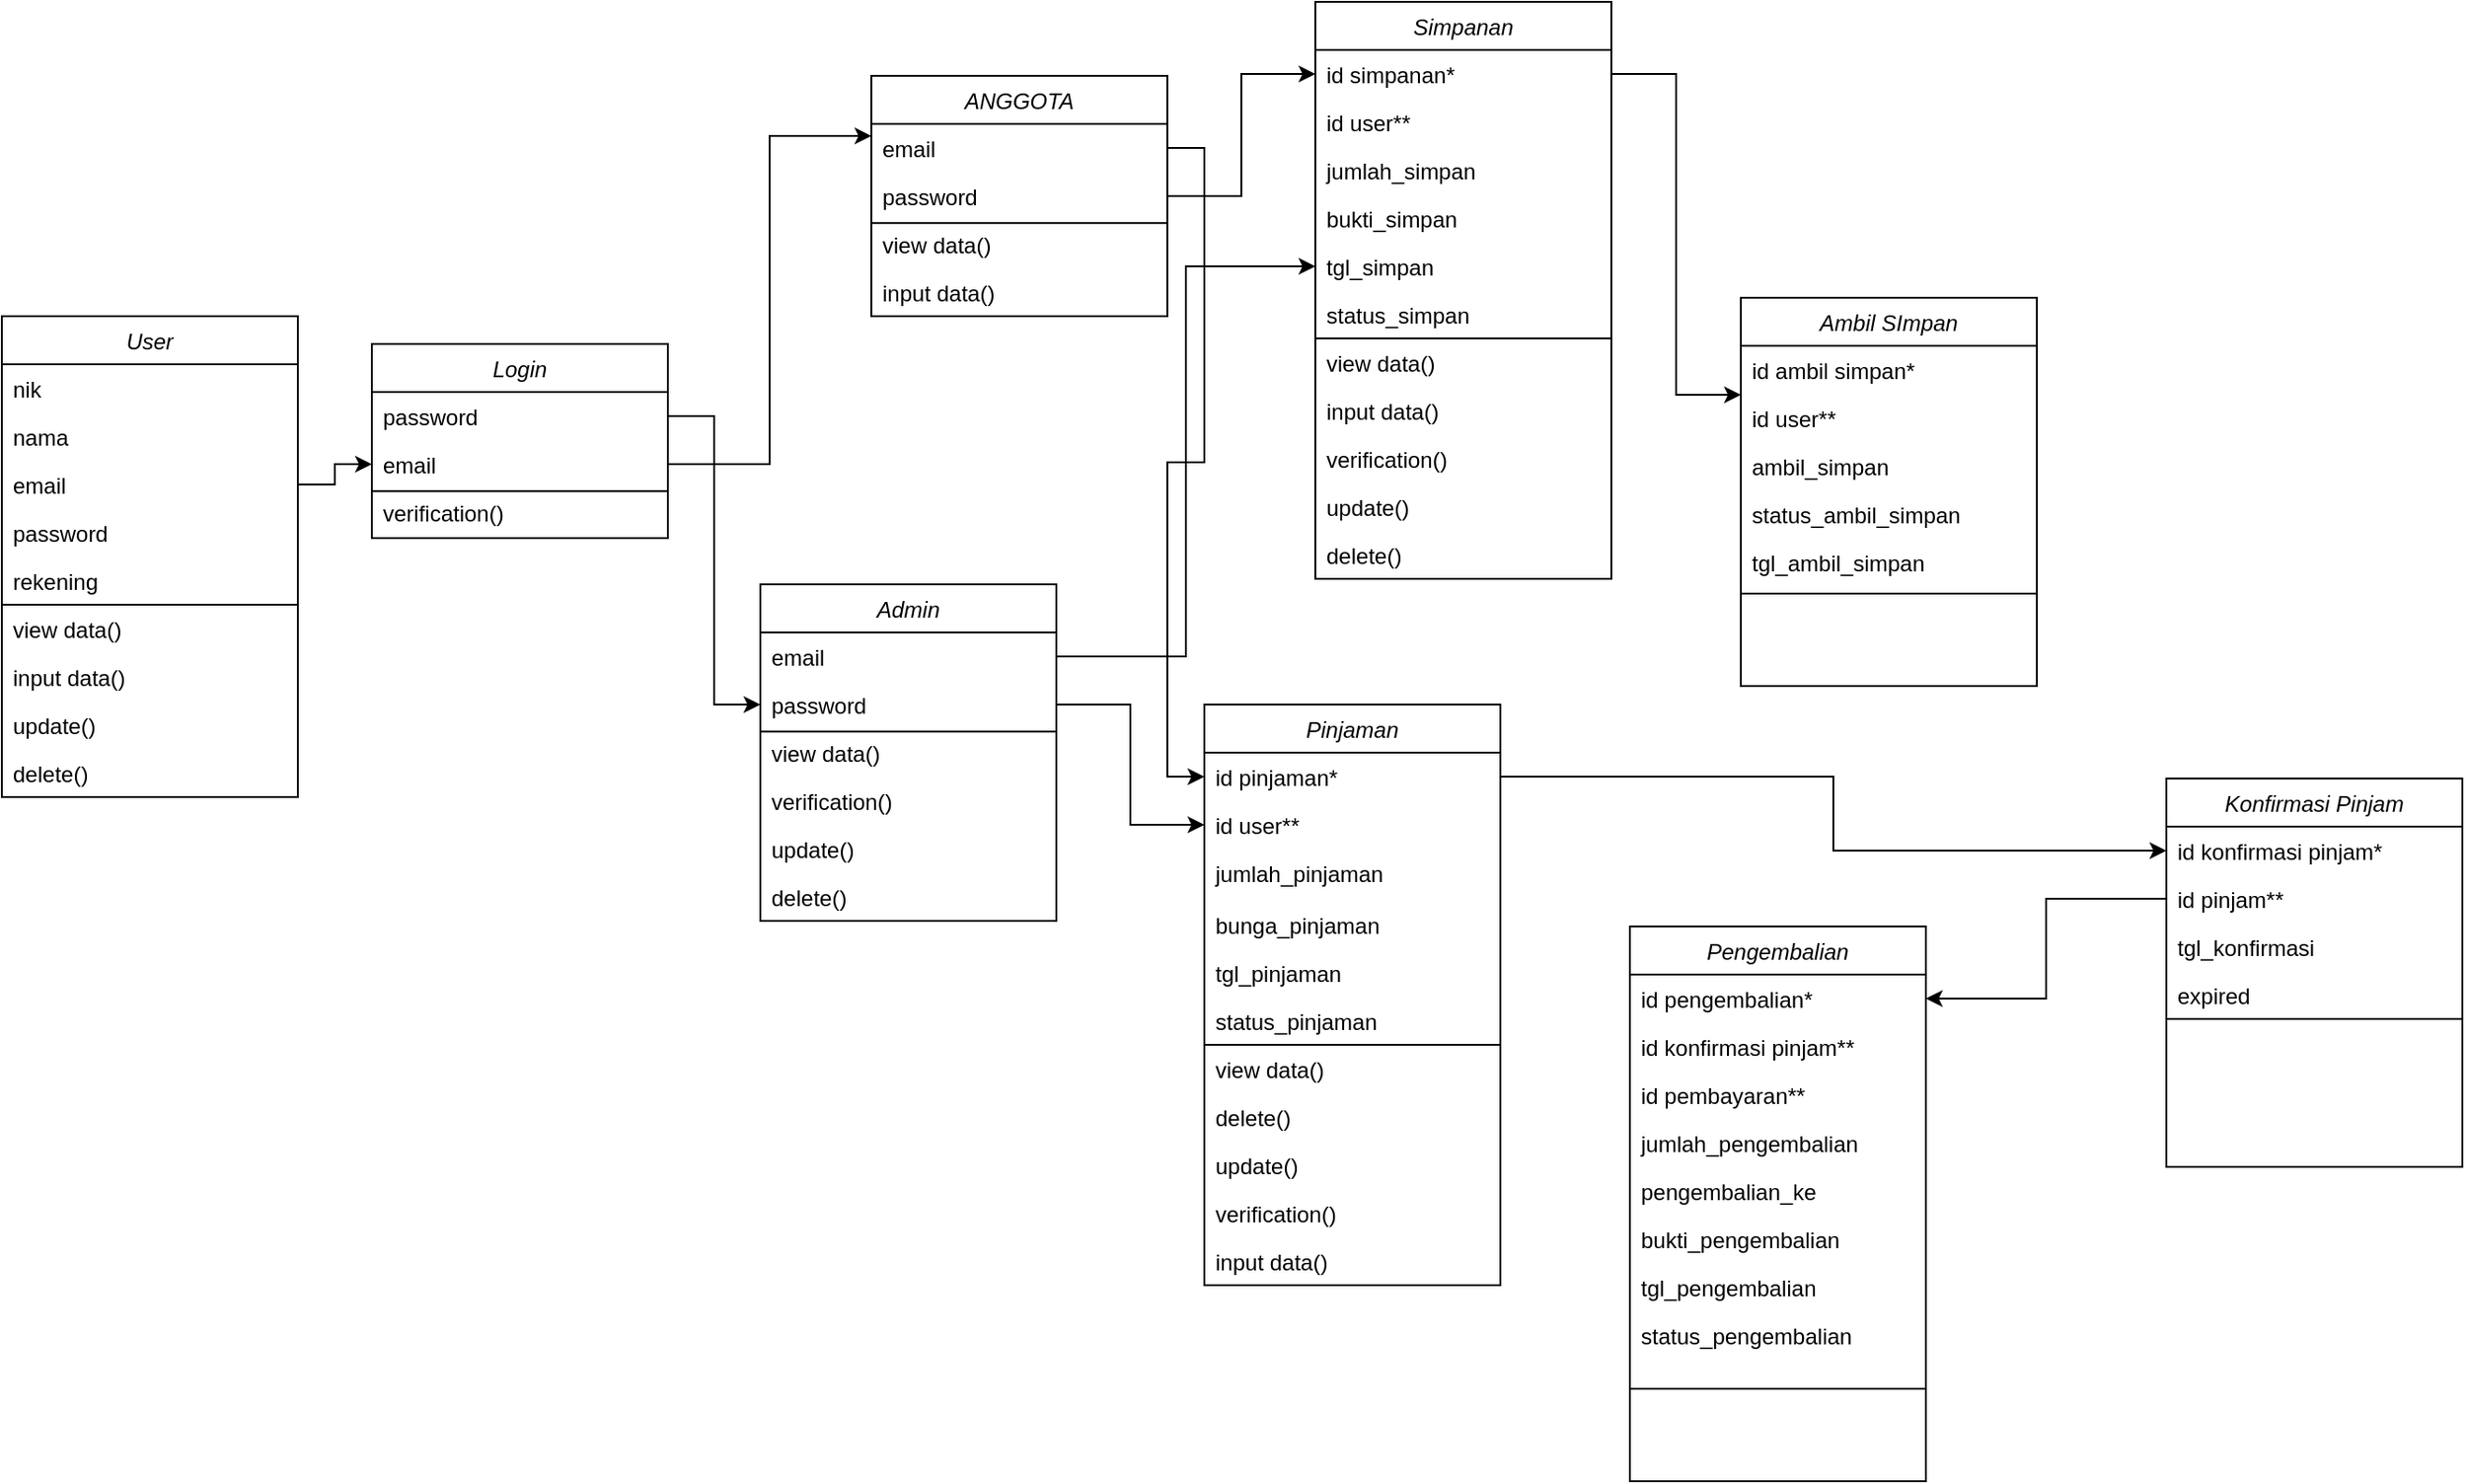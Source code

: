 <mxfile version="20.8.11" type="device"><diagram id="C5RBs43oDa-KdzZeNtuy" name="Page-1"><mxGraphModel dx="1313" dy="686" grid="1" gridSize="10" guides="1" tooltips="1" connect="1" arrows="1" fold="1" page="1" pageScale="1" pageWidth="1654" pageHeight="1169" math="0" shadow="0"><root><mxCell id="WIyWlLk6GJQsqaUBKTNV-0"/><mxCell id="WIyWlLk6GJQsqaUBKTNV-1" parent="WIyWlLk6GJQsqaUBKTNV-0"/><mxCell id="zkfFHV4jXpPFQw0GAbJ--0" value="User" style="swimlane;fontStyle=2;align=center;verticalAlign=top;childLayout=stackLayout;horizontal=1;startSize=26;horizontalStack=0;resizeParent=1;resizeLast=0;collapsible=1;marginBottom=0;rounded=0;shadow=0;strokeWidth=1;" parent="WIyWlLk6GJQsqaUBKTNV-1" vertex="1"><mxGeometry y="360" width="160" height="260" as="geometry"><mxRectangle x="230" y="140" width="160" height="26" as="alternateBounds"/></mxGeometry></mxCell><mxCell id="VLdopKVM06gH8UVgcK-c-3" value="nik" style="text;align=left;verticalAlign=top;spacingLeft=4;spacingRight=4;overflow=hidden;rotatable=0;points=[[0,0.5],[1,0.5]];portConstraint=eastwest;" parent="zkfFHV4jXpPFQw0GAbJ--0" vertex="1"><mxGeometry y="26" width="160" height="26" as="geometry"/></mxCell><mxCell id="zkfFHV4jXpPFQw0GAbJ--1" value="nama" style="text;align=left;verticalAlign=top;spacingLeft=4;spacingRight=4;overflow=hidden;rotatable=0;points=[[0,0.5],[1,0.5]];portConstraint=eastwest;" parent="zkfFHV4jXpPFQw0GAbJ--0" vertex="1"><mxGeometry y="52" width="160" height="26" as="geometry"/></mxCell><mxCell id="zkfFHV4jXpPFQw0GAbJ--2" value="email" style="text;align=left;verticalAlign=top;spacingLeft=4;spacingRight=4;overflow=hidden;rotatable=0;points=[[0,0.5],[1,0.5]];portConstraint=eastwest;rounded=0;shadow=0;html=0;" parent="zkfFHV4jXpPFQw0GAbJ--0" vertex="1"><mxGeometry y="78" width="160" height="26" as="geometry"/></mxCell><mxCell id="zkfFHV4jXpPFQw0GAbJ--3" value="password" style="text;align=left;verticalAlign=top;spacingLeft=4;spacingRight=4;overflow=hidden;rotatable=0;points=[[0,0.5],[1,0.5]];portConstraint=eastwest;rounded=0;shadow=0;html=0;" parent="zkfFHV4jXpPFQw0GAbJ--0" vertex="1"><mxGeometry y="104" width="160" height="26" as="geometry"/></mxCell><mxCell id="VLdopKVM06gH8UVgcK-c-1" value="rekening" style="text;align=left;verticalAlign=top;spacingLeft=4;spacingRight=4;overflow=hidden;rotatable=0;points=[[0,0.5],[1,0.5]];portConstraint=eastwest;rounded=0;shadow=0;html=0;" parent="zkfFHV4jXpPFQw0GAbJ--0" vertex="1"><mxGeometry y="130" width="160" height="26" as="geometry"/></mxCell><mxCell id="VLdopKVM06gH8UVgcK-c-11" value="" style="endArrow=none;html=1;rounded=0;" parent="zkfFHV4jXpPFQw0GAbJ--0" edge="1"><mxGeometry width="50" height="50" relative="1" as="geometry"><mxPoint y="156.0" as="sourcePoint"/><mxPoint x="160" y="156.0" as="targetPoint"/></mxGeometry></mxCell><mxCell id="Lr2jedDzdBP250Iy9jHm-0" value="view data()" style="text;align=left;verticalAlign=top;spacingLeft=4;spacingRight=4;overflow=hidden;rotatable=0;points=[[0,0.5],[1,0.5]];portConstraint=eastwest;rounded=0;shadow=0;html=0;" vertex="1" parent="zkfFHV4jXpPFQw0GAbJ--0"><mxGeometry y="156" width="160" height="26" as="geometry"/></mxCell><mxCell id="Lr2jedDzdBP250Iy9jHm-1" value="input data()" style="text;align=left;verticalAlign=top;spacingLeft=4;spacingRight=4;overflow=hidden;rotatable=0;points=[[0,0.5],[1,0.5]];portConstraint=eastwest;rounded=0;shadow=0;html=0;" vertex="1" parent="zkfFHV4jXpPFQw0GAbJ--0"><mxGeometry y="182" width="160" height="26" as="geometry"/></mxCell><mxCell id="Lr2jedDzdBP250Iy9jHm-2" value="update()" style="text;align=left;verticalAlign=top;spacingLeft=4;spacingRight=4;overflow=hidden;rotatable=0;points=[[0,0.5],[1,0.5]];portConstraint=eastwest;rounded=0;shadow=0;html=0;" vertex="1" parent="zkfFHV4jXpPFQw0GAbJ--0"><mxGeometry y="208" width="160" height="26" as="geometry"/></mxCell><mxCell id="Lr2jedDzdBP250Iy9jHm-5" value="delete()" style="text;align=left;verticalAlign=top;spacingLeft=4;spacingRight=4;overflow=hidden;rotatable=0;points=[[0,0.5],[1,0.5]];portConstraint=eastwest;rounded=0;shadow=0;html=0;" vertex="1" parent="zkfFHV4jXpPFQw0GAbJ--0"><mxGeometry y="234" width="160" height="26" as="geometry"/></mxCell><mxCell id="VLdopKVM06gH8UVgcK-c-4" value="Admin" style="swimlane;fontStyle=2;align=center;verticalAlign=top;childLayout=stackLayout;horizontal=1;startSize=26;horizontalStack=0;resizeParent=1;resizeLast=0;collapsible=1;marginBottom=0;rounded=0;shadow=0;strokeWidth=1;" parent="WIyWlLk6GJQsqaUBKTNV-1" vertex="1"><mxGeometry x="410" y="505" width="160" height="182" as="geometry"><mxRectangle x="230" y="140" width="160" height="26" as="alternateBounds"/></mxGeometry></mxCell><mxCell id="VLdopKVM06gH8UVgcK-c-7" value="email" style="text;align=left;verticalAlign=top;spacingLeft=4;spacingRight=4;overflow=hidden;rotatable=0;points=[[0,0.5],[1,0.5]];portConstraint=eastwest;rounded=0;shadow=0;html=0;" parent="VLdopKVM06gH8UVgcK-c-4" vertex="1"><mxGeometry y="26" width="160" height="26" as="geometry"/></mxCell><mxCell id="VLdopKVM06gH8UVgcK-c-8" value="password" style="text;align=left;verticalAlign=top;spacingLeft=4;spacingRight=4;overflow=hidden;rotatable=0;points=[[0,0.5],[1,0.5]];portConstraint=eastwest;rounded=0;shadow=0;html=0;" parent="VLdopKVM06gH8UVgcK-c-4" vertex="1"><mxGeometry y="52" width="160" height="26" as="geometry"/></mxCell><mxCell id="VLdopKVM06gH8UVgcK-c-10" value="" style="endArrow=none;html=1;rounded=0;" parent="VLdopKVM06gH8UVgcK-c-4" edge="1"><mxGeometry width="50" height="50" relative="1" as="geometry"><mxPoint y="79.57" as="sourcePoint"/><mxPoint x="160" y="79.57" as="targetPoint"/></mxGeometry></mxCell><mxCell id="Lr2jedDzdBP250Iy9jHm-8" value="view data()" style="text;align=left;verticalAlign=top;spacingLeft=4;spacingRight=4;overflow=hidden;rotatable=0;points=[[0,0.5],[1,0.5]];portConstraint=eastwest;rounded=0;shadow=0;html=0;" vertex="1" parent="VLdopKVM06gH8UVgcK-c-4"><mxGeometry y="78" width="160" height="26" as="geometry"/></mxCell><mxCell id="Lr2jedDzdBP250Iy9jHm-11" value="verification()" style="text;align=left;verticalAlign=top;spacingLeft=4;spacingRight=4;overflow=hidden;rotatable=0;points=[[0,0.5],[1,0.5]];portConstraint=eastwest;rounded=0;shadow=0;html=0;" vertex="1" parent="VLdopKVM06gH8UVgcK-c-4"><mxGeometry y="104" width="160" height="26" as="geometry"/></mxCell><mxCell id="Lr2jedDzdBP250Iy9jHm-9" value="update()" style="text;align=left;verticalAlign=top;spacingLeft=4;spacingRight=4;overflow=hidden;rotatable=0;points=[[0,0.5],[1,0.5]];portConstraint=eastwest;rounded=0;shadow=0;html=0;" vertex="1" parent="VLdopKVM06gH8UVgcK-c-4"><mxGeometry y="130" width="160" height="26" as="geometry"/></mxCell><mxCell id="Lr2jedDzdBP250Iy9jHm-10" value="delete()" style="text;align=left;verticalAlign=top;spacingLeft=4;spacingRight=4;overflow=hidden;rotatable=0;points=[[0,0.5],[1,0.5]];portConstraint=eastwest;rounded=0;shadow=0;html=0;" vertex="1" parent="VLdopKVM06gH8UVgcK-c-4"><mxGeometry y="156" width="160" height="26" as="geometry"/></mxCell><mxCell id="VLdopKVM06gH8UVgcK-c-12" value="Simpanan" style="swimlane;fontStyle=2;align=center;verticalAlign=top;childLayout=stackLayout;horizontal=1;startSize=26;horizontalStack=0;resizeParent=1;resizeLast=0;collapsible=1;marginBottom=0;rounded=0;shadow=0;strokeWidth=1;" parent="WIyWlLk6GJQsqaUBKTNV-1" vertex="1"><mxGeometry x="710" y="190" width="160" height="312" as="geometry"><mxRectangle x="230" y="140" width="160" height="26" as="alternateBounds"/></mxGeometry></mxCell><mxCell id="VLdopKVM06gH8UVgcK-c-13" value="id simpanan*" style="text;align=left;verticalAlign=top;spacingLeft=4;spacingRight=4;overflow=hidden;rotatable=0;points=[[0,0.5],[1,0.5]];portConstraint=eastwest;" parent="VLdopKVM06gH8UVgcK-c-12" vertex="1"><mxGeometry y="26" width="160" height="26" as="geometry"/></mxCell><mxCell id="VLdopKVM06gH8UVgcK-c-44" value="id user**" style="text;align=left;verticalAlign=top;spacingLeft=4;spacingRight=4;overflow=hidden;rotatable=0;points=[[0,0.5],[1,0.5]];portConstraint=eastwest;rounded=0;shadow=0;html=0;" parent="VLdopKVM06gH8UVgcK-c-12" vertex="1"><mxGeometry y="52" width="160" height="26" as="geometry"/></mxCell><mxCell id="VLdopKVM06gH8UVgcK-c-14" value="jumlah_simpan" style="text;align=left;verticalAlign=top;spacingLeft=4;spacingRight=4;overflow=hidden;rotatable=0;points=[[0,0.5],[1,0.5]];portConstraint=eastwest;" parent="VLdopKVM06gH8UVgcK-c-12" vertex="1"><mxGeometry y="78" width="160" height="26" as="geometry"/></mxCell><mxCell id="VLdopKVM06gH8UVgcK-c-16" value="bukti_simpan" style="text;align=left;verticalAlign=top;spacingLeft=4;spacingRight=4;overflow=hidden;rotatable=0;points=[[0,0.5],[1,0.5]];portConstraint=eastwest;rounded=0;shadow=0;html=0;" parent="VLdopKVM06gH8UVgcK-c-12" vertex="1"><mxGeometry y="104" width="160" height="26" as="geometry"/></mxCell><mxCell id="VLdopKVM06gH8UVgcK-c-15" value="tgl_simpan" style="text;align=left;verticalAlign=top;spacingLeft=4;spacingRight=4;overflow=hidden;rotatable=0;points=[[0,0.5],[1,0.5]];portConstraint=eastwest;rounded=0;shadow=0;html=0;" parent="VLdopKVM06gH8UVgcK-c-12" vertex="1"><mxGeometry y="130" width="160" height="26" as="geometry"/></mxCell><mxCell id="VLdopKVM06gH8UVgcK-c-17" value="status_simpan" style="text;align=left;verticalAlign=top;spacingLeft=4;spacingRight=4;overflow=hidden;rotatable=0;points=[[0,0.5],[1,0.5]];portConstraint=eastwest;rounded=0;shadow=0;html=0;" parent="VLdopKVM06gH8UVgcK-c-12" vertex="1"><mxGeometry y="156" width="160" height="26" as="geometry"/></mxCell><mxCell id="VLdopKVM06gH8UVgcK-c-54" value="" style="endArrow=none;html=1;rounded=0;" parent="VLdopKVM06gH8UVgcK-c-12" edge="1"><mxGeometry width="50" height="50" relative="1" as="geometry"><mxPoint y="182" as="sourcePoint"/><mxPoint x="160" y="182" as="targetPoint"/></mxGeometry></mxCell><mxCell id="Lr2jedDzdBP250Iy9jHm-12" value="view data()" style="text;align=left;verticalAlign=top;spacingLeft=4;spacingRight=4;overflow=hidden;rotatable=0;points=[[0,0.5],[1,0.5]];portConstraint=eastwest;rounded=0;shadow=0;html=0;" vertex="1" parent="VLdopKVM06gH8UVgcK-c-12"><mxGeometry y="182" width="160" height="26" as="geometry"/></mxCell><mxCell id="Lr2jedDzdBP250Iy9jHm-13" value="input data()" style="text;align=left;verticalAlign=top;spacingLeft=4;spacingRight=4;overflow=hidden;rotatable=0;points=[[0,0.5],[1,0.5]];portConstraint=eastwest;rounded=0;shadow=0;html=0;" vertex="1" parent="VLdopKVM06gH8UVgcK-c-12"><mxGeometry y="208" width="160" height="26" as="geometry"/></mxCell><mxCell id="Lr2jedDzdBP250Iy9jHm-14" value="verification()" style="text;align=left;verticalAlign=top;spacingLeft=4;spacingRight=4;overflow=hidden;rotatable=0;points=[[0,0.5],[1,0.5]];portConstraint=eastwest;rounded=0;shadow=0;html=0;" vertex="1" parent="VLdopKVM06gH8UVgcK-c-12"><mxGeometry y="234" width="160" height="26" as="geometry"/></mxCell><mxCell id="Lr2jedDzdBP250Iy9jHm-15" value="update()" style="text;align=left;verticalAlign=top;spacingLeft=4;spacingRight=4;overflow=hidden;rotatable=0;points=[[0,0.5],[1,0.5]];portConstraint=eastwest;rounded=0;shadow=0;html=0;" vertex="1" parent="VLdopKVM06gH8UVgcK-c-12"><mxGeometry y="260" width="160" height="26" as="geometry"/></mxCell><mxCell id="Lr2jedDzdBP250Iy9jHm-16" value="delete()" style="text;align=left;verticalAlign=top;spacingLeft=4;spacingRight=4;overflow=hidden;rotatable=0;points=[[0,0.5],[1,0.5]];portConstraint=eastwest;rounded=0;shadow=0;html=0;" vertex="1" parent="VLdopKVM06gH8UVgcK-c-12"><mxGeometry y="286" width="160" height="26" as="geometry"/></mxCell><mxCell id="VLdopKVM06gH8UVgcK-c-19" value="Pinjaman" style="swimlane;fontStyle=2;align=center;verticalAlign=top;childLayout=stackLayout;horizontal=1;startSize=26;horizontalStack=0;resizeParent=1;resizeLast=0;collapsible=1;marginBottom=0;rounded=0;shadow=0;strokeWidth=1;" parent="WIyWlLk6GJQsqaUBKTNV-1" vertex="1"><mxGeometry x="650" y="570" width="160" height="314" as="geometry"><mxRectangle x="230" y="140" width="160" height="26" as="alternateBounds"/></mxGeometry></mxCell><mxCell id="VLdopKVM06gH8UVgcK-c-20" value="id pinjaman*" style="text;align=left;verticalAlign=top;spacingLeft=4;spacingRight=4;overflow=hidden;rotatable=0;points=[[0,0.5],[1,0.5]];portConstraint=eastwest;" parent="VLdopKVM06gH8UVgcK-c-19" vertex="1"><mxGeometry y="26" width="160" height="26" as="geometry"/></mxCell><mxCell id="VLdopKVM06gH8UVgcK-c-43" value="id user**" style="text;align=left;verticalAlign=top;spacingLeft=4;spacingRight=4;overflow=hidden;rotatable=0;points=[[0,0.5],[1,0.5]];portConstraint=eastwest;rounded=0;shadow=0;html=0;" parent="VLdopKVM06gH8UVgcK-c-19" vertex="1"><mxGeometry y="52" width="160" height="26" as="geometry"/></mxCell><mxCell id="VLdopKVM06gH8UVgcK-c-21" value="jumlah_pinjaman" style="text;align=left;verticalAlign=top;spacingLeft=4;spacingRight=4;overflow=hidden;rotatable=0;points=[[0,0.5],[1,0.5]];portConstraint=eastwest;" parent="VLdopKVM06gH8UVgcK-c-19" vertex="1"><mxGeometry y="78" width="160" height="28" as="geometry"/></mxCell><mxCell id="VLdopKVM06gH8UVgcK-c-22" value="bunga_pinjaman" style="text;align=left;verticalAlign=top;spacingLeft=4;spacingRight=4;overflow=hidden;rotatable=0;points=[[0,0.5],[1,0.5]];portConstraint=eastwest;rounded=0;shadow=0;html=0;" parent="VLdopKVM06gH8UVgcK-c-19" vertex="1"><mxGeometry y="106" width="160" height="26" as="geometry"/></mxCell><mxCell id="VLdopKVM06gH8UVgcK-c-23" value="tgl_pinjaman " style="text;align=left;verticalAlign=top;spacingLeft=4;spacingRight=4;overflow=hidden;rotatable=0;points=[[0,0.5],[1,0.5]];portConstraint=eastwest;rounded=0;shadow=0;html=0;" parent="VLdopKVM06gH8UVgcK-c-19" vertex="1"><mxGeometry y="132" width="160" height="26" as="geometry"/></mxCell><mxCell id="VLdopKVM06gH8UVgcK-c-24" value="status_pinjaman" style="text;align=left;verticalAlign=top;spacingLeft=4;spacingRight=4;overflow=hidden;rotatable=0;points=[[0,0.5],[1,0.5]];portConstraint=eastwest;rounded=0;shadow=0;html=0;" parent="VLdopKVM06gH8UVgcK-c-19" vertex="1"><mxGeometry y="158" width="160" height="26" as="geometry"/></mxCell><mxCell id="VLdopKVM06gH8UVgcK-c-25" value="" style="endArrow=none;html=1;rounded=0;" parent="VLdopKVM06gH8UVgcK-c-19" edge="1"><mxGeometry width="50" height="50" relative="1" as="geometry"><mxPoint y="184.0" as="sourcePoint"/><mxPoint x="160" y="184.0" as="targetPoint"/></mxGeometry></mxCell><mxCell id="Lr2jedDzdBP250Iy9jHm-17" value="" style="endArrow=none;html=1;rounded=0;" edge="1" parent="VLdopKVM06gH8UVgcK-c-19"><mxGeometry width="50" height="50" relative="1" as="geometry"><mxPoint y="184" as="sourcePoint"/><mxPoint x="160" y="184" as="targetPoint"/></mxGeometry></mxCell><mxCell id="Lr2jedDzdBP250Iy9jHm-18" value="view data()" style="text;align=left;verticalAlign=top;spacingLeft=4;spacingRight=4;overflow=hidden;rotatable=0;points=[[0,0.5],[1,0.5]];portConstraint=eastwest;rounded=0;shadow=0;html=0;" vertex="1" parent="VLdopKVM06gH8UVgcK-c-19"><mxGeometry y="184" width="160" height="26" as="geometry"/></mxCell><mxCell id="Lr2jedDzdBP250Iy9jHm-22" value="delete()" style="text;align=left;verticalAlign=top;spacingLeft=4;spacingRight=4;overflow=hidden;rotatable=0;points=[[0,0.5],[1,0.5]];portConstraint=eastwest;rounded=0;shadow=0;html=0;" vertex="1" parent="VLdopKVM06gH8UVgcK-c-19"><mxGeometry y="210" width="160" height="26" as="geometry"/></mxCell><mxCell id="Lr2jedDzdBP250Iy9jHm-21" value="update()" style="text;align=left;verticalAlign=top;spacingLeft=4;spacingRight=4;overflow=hidden;rotatable=0;points=[[0,0.5],[1,0.5]];portConstraint=eastwest;rounded=0;shadow=0;html=0;" vertex="1" parent="VLdopKVM06gH8UVgcK-c-19"><mxGeometry y="236" width="160" height="26" as="geometry"/></mxCell><mxCell id="Lr2jedDzdBP250Iy9jHm-20" value="verification()" style="text;align=left;verticalAlign=top;spacingLeft=4;spacingRight=4;overflow=hidden;rotatable=0;points=[[0,0.5],[1,0.5]];portConstraint=eastwest;rounded=0;shadow=0;html=0;" vertex="1" parent="VLdopKVM06gH8UVgcK-c-19"><mxGeometry y="262" width="160" height="26" as="geometry"/></mxCell><mxCell id="Lr2jedDzdBP250Iy9jHm-19" value="input data()" style="text;align=left;verticalAlign=top;spacingLeft=4;spacingRight=4;overflow=hidden;rotatable=0;points=[[0,0.5],[1,0.5]];portConstraint=eastwest;rounded=0;shadow=0;html=0;" vertex="1" parent="VLdopKVM06gH8UVgcK-c-19"><mxGeometry y="288" width="160" height="26" as="geometry"/></mxCell><mxCell id="VLdopKVM06gH8UVgcK-c-26" value="Konfirmasi Pinjam" style="swimlane;fontStyle=2;align=center;verticalAlign=top;childLayout=stackLayout;horizontal=1;startSize=26;horizontalStack=0;resizeParent=1;resizeLast=0;collapsible=1;marginBottom=0;rounded=0;shadow=0;strokeWidth=1;" parent="WIyWlLk6GJQsqaUBKTNV-1" vertex="1"><mxGeometry x="1170" y="610" width="160" height="210" as="geometry"><mxRectangle x="230" y="140" width="160" height="26" as="alternateBounds"/></mxGeometry></mxCell><mxCell id="VLdopKVM06gH8UVgcK-c-27" value="id konfirmasi pinjam*" style="text;align=left;verticalAlign=top;spacingLeft=4;spacingRight=4;overflow=hidden;rotatable=0;points=[[0,0.5],[1,0.5]];portConstraint=eastwest;" parent="VLdopKVM06gH8UVgcK-c-26" vertex="1"><mxGeometry y="26" width="160" height="26" as="geometry"/></mxCell><mxCell id="VLdopKVM06gH8UVgcK-c-28" value="id pinjam**" style="text;align=left;verticalAlign=top;spacingLeft=4;spacingRight=4;overflow=hidden;rotatable=0;points=[[0,0.5],[1,0.5]];portConstraint=eastwest;" parent="VLdopKVM06gH8UVgcK-c-26" vertex="1"><mxGeometry y="52" width="160" height="26" as="geometry"/></mxCell><mxCell id="VLdopKVM06gH8UVgcK-c-29" value="tgl_konfirmasi" style="text;align=left;verticalAlign=top;spacingLeft=4;spacingRight=4;overflow=hidden;rotatable=0;points=[[0,0.5],[1,0.5]];portConstraint=eastwest;rounded=0;shadow=0;html=0;" parent="VLdopKVM06gH8UVgcK-c-26" vertex="1"><mxGeometry y="78" width="160" height="26" as="geometry"/></mxCell><mxCell id="VLdopKVM06gH8UVgcK-c-30" value="expired" style="text;align=left;verticalAlign=top;spacingLeft=4;spacingRight=4;overflow=hidden;rotatable=0;points=[[0,0.5],[1,0.5]];portConstraint=eastwest;rounded=0;shadow=0;html=0;" parent="VLdopKVM06gH8UVgcK-c-26" vertex="1"><mxGeometry y="104" width="160" height="26" as="geometry"/></mxCell><mxCell id="VLdopKVM06gH8UVgcK-c-32" value="" style="endArrow=none;html=1;rounded=0;" parent="VLdopKVM06gH8UVgcK-c-26" edge="1"><mxGeometry width="50" height="50" relative="1" as="geometry"><mxPoint y="130.0" as="sourcePoint"/><mxPoint x="160" y="130.0" as="targetPoint"/></mxGeometry></mxCell><mxCell id="VLdopKVM06gH8UVgcK-c-33" value="Pengembalian" style="swimlane;fontStyle=2;align=center;verticalAlign=top;childLayout=stackLayout;horizontal=1;startSize=26;horizontalStack=0;resizeParent=1;resizeLast=0;collapsible=1;marginBottom=0;rounded=0;shadow=0;strokeWidth=1;" parent="WIyWlLk6GJQsqaUBKTNV-1" vertex="1"><mxGeometry x="880" y="690" width="160" height="300" as="geometry"><mxRectangle x="230" y="140" width="160" height="26" as="alternateBounds"/></mxGeometry></mxCell><mxCell id="VLdopKVM06gH8UVgcK-c-34" value="id pengembalian*" style="text;align=left;verticalAlign=top;spacingLeft=4;spacingRight=4;overflow=hidden;rotatable=0;points=[[0,0.5],[1,0.5]];portConstraint=eastwest;" parent="VLdopKVM06gH8UVgcK-c-33" vertex="1"><mxGeometry y="26" width="160" height="26" as="geometry"/></mxCell><mxCell id="VLdopKVM06gH8UVgcK-c-35" value="id konfirmasi pinjam**" style="text;align=left;verticalAlign=top;spacingLeft=4;spacingRight=4;overflow=hidden;rotatable=0;points=[[0,0.5],[1,0.5]];portConstraint=eastwest;" parent="VLdopKVM06gH8UVgcK-c-33" vertex="1"><mxGeometry y="52" width="160" height="26" as="geometry"/></mxCell><mxCell id="VLdopKVM06gH8UVgcK-c-36" value="id pembayaran**" style="text;align=left;verticalAlign=top;spacingLeft=4;spacingRight=4;overflow=hidden;rotatable=0;points=[[0,0.5],[1,0.5]];portConstraint=eastwest;rounded=0;shadow=0;html=0;" parent="VLdopKVM06gH8UVgcK-c-33" vertex="1"><mxGeometry y="78" width="160" height="26" as="geometry"/></mxCell><mxCell id="VLdopKVM06gH8UVgcK-c-37" value="jumlah_pengembalian" style="text;align=left;verticalAlign=top;spacingLeft=4;spacingRight=4;overflow=hidden;rotatable=0;points=[[0,0.5],[1,0.5]];portConstraint=eastwest;rounded=0;shadow=0;html=0;" parent="VLdopKVM06gH8UVgcK-c-33" vertex="1"><mxGeometry y="104" width="160" height="26" as="geometry"/></mxCell><mxCell id="VLdopKVM06gH8UVgcK-c-38" value="pengembalian_ke" style="text;align=left;verticalAlign=top;spacingLeft=4;spacingRight=4;overflow=hidden;rotatable=0;points=[[0,0.5],[1,0.5]];portConstraint=eastwest;rounded=0;shadow=0;html=0;" parent="VLdopKVM06gH8UVgcK-c-33" vertex="1"><mxGeometry y="130" width="160" height="26" as="geometry"/></mxCell><mxCell id="VLdopKVM06gH8UVgcK-c-40" value="bukti_pengembalian" style="text;align=left;verticalAlign=top;spacingLeft=4;spacingRight=4;overflow=hidden;rotatable=0;points=[[0,0.5],[1,0.5]];portConstraint=eastwest;rounded=0;shadow=0;html=0;" parent="VLdopKVM06gH8UVgcK-c-33" vertex="1"><mxGeometry y="156" width="160" height="26" as="geometry"/></mxCell><mxCell id="VLdopKVM06gH8UVgcK-c-41" value="tgl_pengembalian" style="text;align=left;verticalAlign=top;spacingLeft=4;spacingRight=4;overflow=hidden;rotatable=0;points=[[0,0.5],[1,0.5]];portConstraint=eastwest;rounded=0;shadow=0;html=0;" parent="VLdopKVM06gH8UVgcK-c-33" vertex="1"><mxGeometry y="182" width="160" height="26" as="geometry"/></mxCell><mxCell id="VLdopKVM06gH8UVgcK-c-39" value="" style="endArrow=none;html=1;rounded=0;" parent="VLdopKVM06gH8UVgcK-c-33" edge="1"><mxGeometry width="50" height="50" relative="1" as="geometry"><mxPoint y="250.0" as="sourcePoint"/><mxPoint x="160" y="250.0" as="targetPoint"/></mxGeometry></mxCell><mxCell id="VLdopKVM06gH8UVgcK-c-42" value="status_pengembalian" style="text;align=left;verticalAlign=top;spacingLeft=4;spacingRight=4;overflow=hidden;rotatable=0;points=[[0,0.5],[1,0.5]];portConstraint=eastwest;rounded=0;shadow=0;html=0;" parent="VLdopKVM06gH8UVgcK-c-33" vertex="1"><mxGeometry y="208" width="160" height="26" as="geometry"/></mxCell><mxCell id="VLdopKVM06gH8UVgcK-c-47" value="Ambil SImpan" style="swimlane;fontStyle=2;align=center;verticalAlign=top;childLayout=stackLayout;horizontal=1;startSize=26;horizontalStack=0;resizeParent=1;resizeLast=0;collapsible=1;marginBottom=0;rounded=0;shadow=0;strokeWidth=1;" parent="WIyWlLk6GJQsqaUBKTNV-1" vertex="1"><mxGeometry x="940" y="350" width="160" height="210" as="geometry"><mxRectangle x="230" y="140" width="160" height="26" as="alternateBounds"/></mxGeometry></mxCell><mxCell id="VLdopKVM06gH8UVgcK-c-48" value="id ambil simpan*" style="text;align=left;verticalAlign=top;spacingLeft=4;spacingRight=4;overflow=hidden;rotatable=0;points=[[0,0.5],[1,0.5]];portConstraint=eastwest;" parent="VLdopKVM06gH8UVgcK-c-47" vertex="1"><mxGeometry y="26" width="160" height="26" as="geometry"/></mxCell><mxCell id="VLdopKVM06gH8UVgcK-c-49" value="id user**" style="text;align=left;verticalAlign=top;spacingLeft=4;spacingRight=4;overflow=hidden;rotatable=0;points=[[0,0.5],[1,0.5]];portConstraint=eastwest;" parent="VLdopKVM06gH8UVgcK-c-47" vertex="1"><mxGeometry y="52" width="160" height="26" as="geometry"/></mxCell><mxCell id="VLdopKVM06gH8UVgcK-c-50" value="ambil_simpan" style="text;align=left;verticalAlign=top;spacingLeft=4;spacingRight=4;overflow=hidden;rotatable=0;points=[[0,0.5],[1,0.5]];portConstraint=eastwest;rounded=0;shadow=0;html=0;" parent="VLdopKVM06gH8UVgcK-c-47" vertex="1"><mxGeometry y="78" width="160" height="26" as="geometry"/></mxCell><mxCell id="VLdopKVM06gH8UVgcK-c-51" value="status_ambil_simpan" style="text;align=left;verticalAlign=top;spacingLeft=4;spacingRight=4;overflow=hidden;rotatable=0;points=[[0,0.5],[1,0.5]];portConstraint=eastwest;rounded=0;shadow=0;html=0;" parent="VLdopKVM06gH8UVgcK-c-47" vertex="1"><mxGeometry y="104" width="160" height="26" as="geometry"/></mxCell><mxCell id="VLdopKVM06gH8UVgcK-c-52" value="" style="endArrow=none;html=1;rounded=0;" parent="VLdopKVM06gH8UVgcK-c-47" edge="1"><mxGeometry width="50" height="50" relative="1" as="geometry"><mxPoint y="160.0" as="sourcePoint"/><mxPoint x="160" y="160.0" as="targetPoint"/></mxGeometry></mxCell><mxCell id="VLdopKVM06gH8UVgcK-c-53" value="tgl_ambil_simpan" style="text;align=left;verticalAlign=top;spacingLeft=4;spacingRight=4;overflow=hidden;rotatable=0;points=[[0,0.5],[1,0.5]];portConstraint=eastwest;rounded=0;shadow=0;html=0;" parent="VLdopKVM06gH8UVgcK-c-47" vertex="1"><mxGeometry y="130" width="160" height="26" as="geometry"/></mxCell><mxCell id="VLdopKVM06gH8UVgcK-c-55" value="Login" style="swimlane;fontStyle=2;align=center;verticalAlign=top;childLayout=stackLayout;horizontal=1;startSize=26;horizontalStack=0;resizeParent=1;resizeLast=0;collapsible=1;marginBottom=0;rounded=0;shadow=0;strokeWidth=1;" parent="WIyWlLk6GJQsqaUBKTNV-1" vertex="1"><mxGeometry x="200" y="375" width="160" height="105" as="geometry"><mxRectangle x="230" y="140" width="160" height="26" as="alternateBounds"/></mxGeometry></mxCell><mxCell id="VLdopKVM06gH8UVgcK-c-57" value="password" style="text;align=left;verticalAlign=top;spacingLeft=4;spacingRight=4;overflow=hidden;rotatable=0;points=[[0,0.5],[1,0.5]];portConstraint=eastwest;rounded=0;shadow=0;html=0;" parent="VLdopKVM06gH8UVgcK-c-55" vertex="1"><mxGeometry y="26" width="160" height="26" as="geometry"/></mxCell><mxCell id="VLdopKVM06gH8UVgcK-c-58" value="" style="endArrow=none;html=1;rounded=0;" parent="VLdopKVM06gH8UVgcK-c-55" edge="1"><mxGeometry width="50" height="50" relative="1" as="geometry"><mxPoint y="79.57" as="sourcePoint"/><mxPoint x="160" y="79.57" as="targetPoint"/></mxGeometry></mxCell><mxCell id="VLdopKVM06gH8UVgcK-c-56" value="email" style="text;align=left;verticalAlign=top;spacingLeft=4;spacingRight=4;overflow=hidden;rotatable=0;points=[[0,0.5],[1,0.5]];portConstraint=eastwest;rounded=0;shadow=0;html=0;" parent="VLdopKVM06gH8UVgcK-c-55" vertex="1"><mxGeometry y="52" width="160" height="26" as="geometry"/></mxCell><mxCell id="Lr2jedDzdBP250Iy9jHm-4" value="verification()" style="text;align=left;verticalAlign=top;spacingLeft=4;spacingRight=4;overflow=hidden;rotatable=0;points=[[0,0.5],[1,0.5]];portConstraint=eastwest;rounded=0;shadow=0;html=0;" vertex="1" parent="VLdopKVM06gH8UVgcK-c-55"><mxGeometry y="78" width="160" height="26" as="geometry"/></mxCell><mxCell id="Fnslldhw2Gqyhl_kLA-1-0" value="ANGGOTA" style="swimlane;fontStyle=2;align=center;verticalAlign=top;childLayout=stackLayout;horizontal=1;startSize=26;horizontalStack=0;resizeParent=1;resizeLast=0;collapsible=1;marginBottom=0;rounded=0;shadow=0;strokeWidth=1;" parent="WIyWlLk6GJQsqaUBKTNV-1" vertex="1"><mxGeometry x="470" y="230" width="160" height="130" as="geometry"><mxRectangle x="230" y="140" width="160" height="26" as="alternateBounds"/></mxGeometry></mxCell><mxCell id="Fnslldhw2Gqyhl_kLA-1-1" value="email" style="text;align=left;verticalAlign=top;spacingLeft=4;spacingRight=4;overflow=hidden;rotatable=0;points=[[0,0.5],[1,0.5]];portConstraint=eastwest;rounded=0;shadow=0;html=0;" parent="Fnslldhw2Gqyhl_kLA-1-0" vertex="1"><mxGeometry y="26" width="160" height="26" as="geometry"/></mxCell><mxCell id="Fnslldhw2Gqyhl_kLA-1-2" value="password" style="text;align=left;verticalAlign=top;spacingLeft=4;spacingRight=4;overflow=hidden;rotatable=0;points=[[0,0.5],[1,0.5]];portConstraint=eastwest;rounded=0;shadow=0;html=0;" parent="Fnslldhw2Gqyhl_kLA-1-0" vertex="1"><mxGeometry y="52" width="160" height="26" as="geometry"/></mxCell><mxCell id="Fnslldhw2Gqyhl_kLA-1-3" value="" style="endArrow=none;html=1;rounded=0;" parent="Fnslldhw2Gqyhl_kLA-1-0" edge="1"><mxGeometry width="50" height="50" relative="1" as="geometry"><mxPoint y="79.57" as="sourcePoint"/><mxPoint x="160" y="79.57" as="targetPoint"/></mxGeometry></mxCell><mxCell id="Lr2jedDzdBP250Iy9jHm-6" value="view data()" style="text;align=left;verticalAlign=top;spacingLeft=4;spacingRight=4;overflow=hidden;rotatable=0;points=[[0,0.5],[1,0.5]];portConstraint=eastwest;rounded=0;shadow=0;html=0;" vertex="1" parent="Fnslldhw2Gqyhl_kLA-1-0"><mxGeometry y="78" width="160" height="26" as="geometry"/></mxCell><mxCell id="Lr2jedDzdBP250Iy9jHm-7" value="input data()" style="text;align=left;verticalAlign=top;spacingLeft=4;spacingRight=4;overflow=hidden;rotatable=0;points=[[0,0.5],[1,0.5]];portConstraint=eastwest;rounded=0;shadow=0;html=0;" vertex="1" parent="Fnslldhw2Gqyhl_kLA-1-0"><mxGeometry y="104" width="160" height="26" as="geometry"/></mxCell><mxCell id="Fnslldhw2Gqyhl_kLA-1-7" style="edgeStyle=orthogonalEdgeStyle;rounded=0;orthogonalLoop=1;jettySize=auto;html=1;exitX=1;exitY=0.5;exitDx=0;exitDy=0;entryX=0;entryY=0.5;entryDx=0;entryDy=0;" parent="WIyWlLk6GJQsqaUBKTNV-1" source="Fnslldhw2Gqyhl_kLA-1-2" target="VLdopKVM06gH8UVgcK-c-13" edge="1"><mxGeometry relative="1" as="geometry"/></mxCell><mxCell id="Fnslldhw2Gqyhl_kLA-1-8" style="edgeStyle=orthogonalEdgeStyle;rounded=0;orthogonalLoop=1;jettySize=auto;html=1;exitX=1;exitY=0.5;exitDx=0;exitDy=0;entryX=0;entryY=0.5;entryDx=0;entryDy=0;" parent="WIyWlLk6GJQsqaUBKTNV-1" source="zkfFHV4jXpPFQw0GAbJ--2" target="VLdopKVM06gH8UVgcK-c-56" edge="1"><mxGeometry relative="1" as="geometry"/></mxCell><mxCell id="Fnslldhw2Gqyhl_kLA-1-9" style="edgeStyle=orthogonalEdgeStyle;rounded=0;orthogonalLoop=1;jettySize=auto;html=1;exitX=1;exitY=0.5;exitDx=0;exitDy=0;entryX=0;entryY=0.25;entryDx=0;entryDy=0;" parent="WIyWlLk6GJQsqaUBKTNV-1" source="VLdopKVM06gH8UVgcK-c-56" target="Fnslldhw2Gqyhl_kLA-1-0" edge="1"><mxGeometry relative="1" as="geometry"/></mxCell><mxCell id="Fnslldhw2Gqyhl_kLA-1-10" style="edgeStyle=orthogonalEdgeStyle;rounded=0;orthogonalLoop=1;jettySize=auto;html=1;exitX=1;exitY=0.5;exitDx=0;exitDy=0;entryX=0;entryY=0.25;entryDx=0;entryDy=0;" parent="WIyWlLk6GJQsqaUBKTNV-1" source="VLdopKVM06gH8UVgcK-c-13" target="VLdopKVM06gH8UVgcK-c-47" edge="1"><mxGeometry relative="1" as="geometry"/></mxCell><mxCell id="Fnslldhw2Gqyhl_kLA-1-11" style="edgeStyle=orthogonalEdgeStyle;rounded=0;orthogonalLoop=1;jettySize=auto;html=1;exitX=1;exitY=0.5;exitDx=0;exitDy=0;entryX=0;entryY=0.5;entryDx=0;entryDy=0;" parent="WIyWlLk6GJQsqaUBKTNV-1" source="Fnslldhw2Gqyhl_kLA-1-1" target="VLdopKVM06gH8UVgcK-c-20" edge="1"><mxGeometry relative="1" as="geometry"/></mxCell><mxCell id="Fnslldhw2Gqyhl_kLA-1-13" style="edgeStyle=orthogonalEdgeStyle;rounded=0;orthogonalLoop=1;jettySize=auto;html=1;exitX=1;exitY=0.5;exitDx=0;exitDy=0;entryX=0;entryY=0.5;entryDx=0;entryDy=0;" parent="WIyWlLk6GJQsqaUBKTNV-1" source="VLdopKVM06gH8UVgcK-c-20" target="VLdopKVM06gH8UVgcK-c-27" edge="1"><mxGeometry relative="1" as="geometry"/></mxCell><mxCell id="Fnslldhw2Gqyhl_kLA-1-14" style="edgeStyle=orthogonalEdgeStyle;rounded=0;orthogonalLoop=1;jettySize=auto;html=1;exitX=0;exitY=0.5;exitDx=0;exitDy=0;entryX=1;entryY=0.5;entryDx=0;entryDy=0;" parent="WIyWlLk6GJQsqaUBKTNV-1" source="VLdopKVM06gH8UVgcK-c-28" target="VLdopKVM06gH8UVgcK-c-34" edge="1"><mxGeometry relative="1" as="geometry"/></mxCell><mxCell id="Fnslldhw2Gqyhl_kLA-1-15" style="edgeStyle=orthogonalEdgeStyle;rounded=0;orthogonalLoop=1;jettySize=auto;html=1;exitX=1;exitY=0.5;exitDx=0;exitDy=0;entryX=0;entryY=0.5;entryDx=0;entryDy=0;" parent="WIyWlLk6GJQsqaUBKTNV-1" source="VLdopKVM06gH8UVgcK-c-57" target="VLdopKVM06gH8UVgcK-c-8" edge="1"><mxGeometry relative="1" as="geometry"/></mxCell><mxCell id="Fnslldhw2Gqyhl_kLA-1-16" style="edgeStyle=orthogonalEdgeStyle;rounded=0;orthogonalLoop=1;jettySize=auto;html=1;exitX=1;exitY=0.5;exitDx=0;exitDy=0;entryX=0;entryY=0.5;entryDx=0;entryDy=0;" parent="WIyWlLk6GJQsqaUBKTNV-1" source="VLdopKVM06gH8UVgcK-c-7" target="VLdopKVM06gH8UVgcK-c-15" edge="1"><mxGeometry relative="1" as="geometry"/></mxCell><mxCell id="Fnslldhw2Gqyhl_kLA-1-17" style="edgeStyle=orthogonalEdgeStyle;rounded=0;orthogonalLoop=1;jettySize=auto;html=1;exitX=1;exitY=0.5;exitDx=0;exitDy=0;entryX=0;entryY=0.5;entryDx=0;entryDy=0;" parent="WIyWlLk6GJQsqaUBKTNV-1" source="VLdopKVM06gH8UVgcK-c-8" target="VLdopKVM06gH8UVgcK-c-43" edge="1"><mxGeometry relative="1" as="geometry"/></mxCell></root></mxGraphModel></diagram></mxfile>